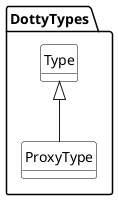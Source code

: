 @startuml
package DottyTypes {
    class Type 
    class ProxyType

    Type <|-- ProxyType
} 

hide class circle
hide class methods 

skinparam class {
    BackgroundColor White
    ArrowColor Black
    BorderColor Black
}
@enduml 